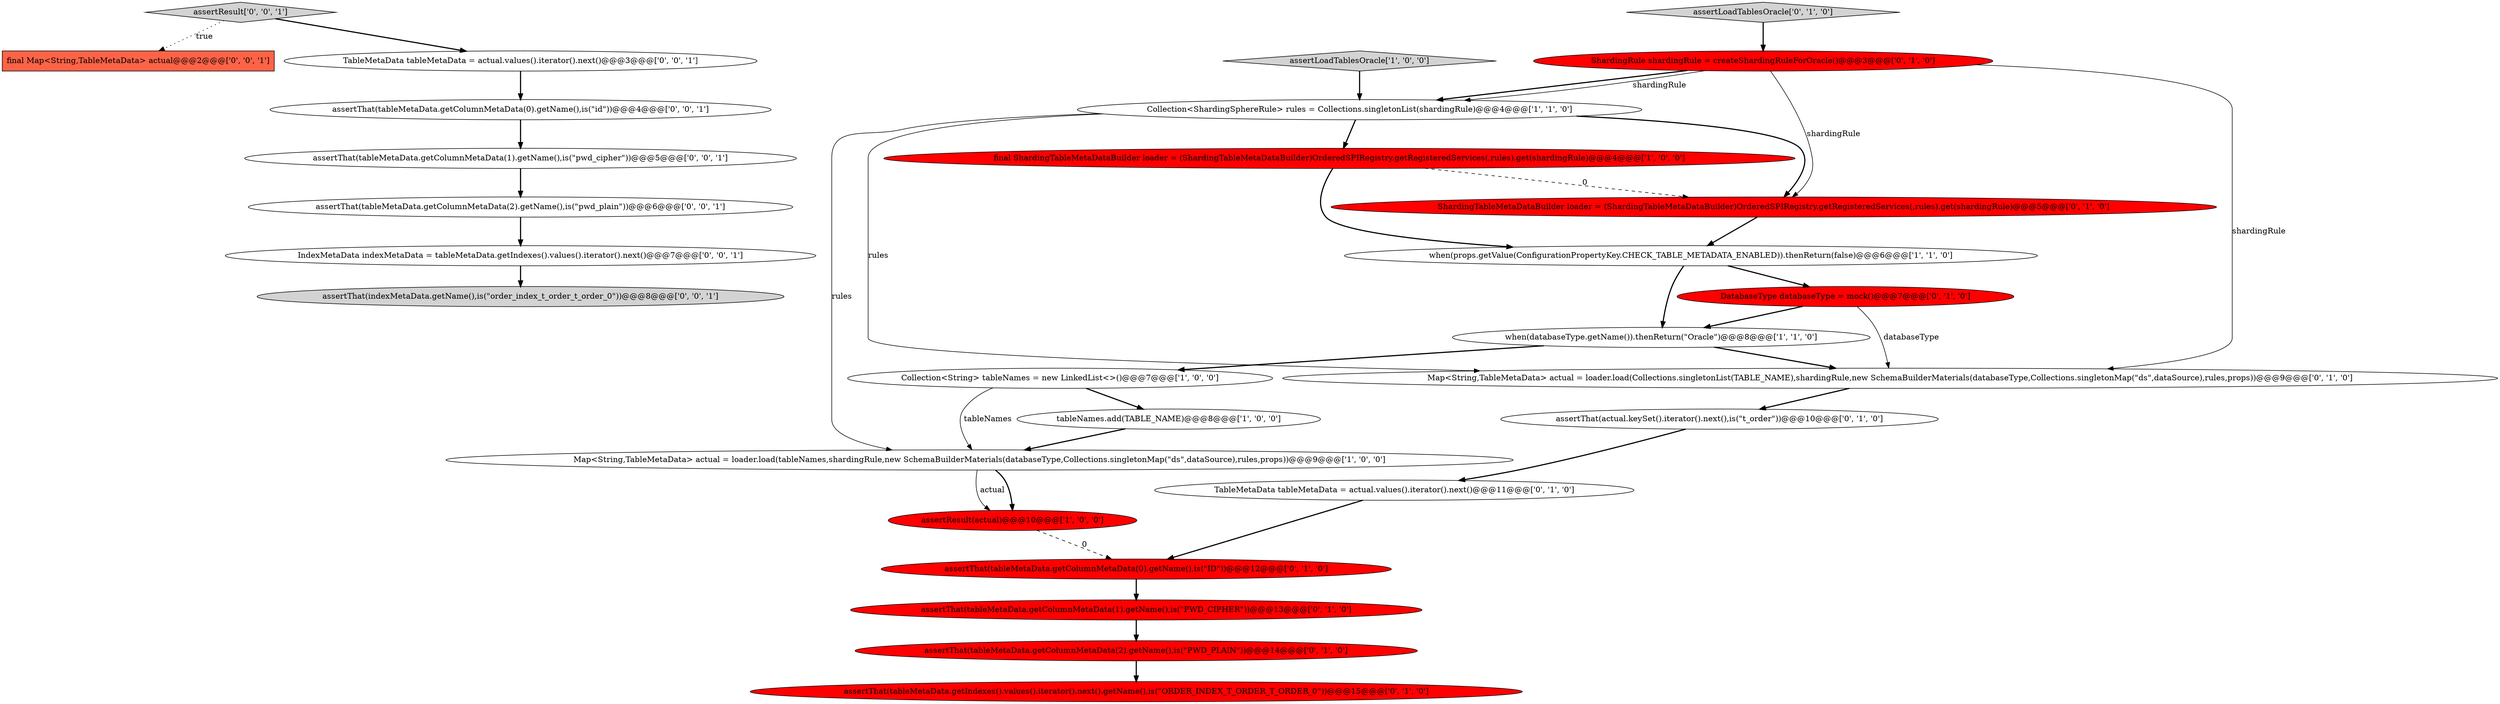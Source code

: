 digraph {
22 [style = filled, label = "assertThat(tableMetaData.getColumnMetaData(0).getName(),is(\"id\"))@@@4@@@['0', '0', '1']", fillcolor = white, shape = ellipse image = "AAA0AAABBB3BBB"];
7 [style = filled, label = "when(props.getValue(ConfigurationPropertyKey.CHECK_TABLE_METADATA_ENABLED)).thenReturn(false)@@@6@@@['1', '1', '0']", fillcolor = white, shape = ellipse image = "AAA0AAABBB1BBB"];
16 [style = filled, label = "Map<String,TableMetaData> actual = loader.load(Collections.singletonList(TABLE_NAME),shardingRule,new SchemaBuilderMaterials(databaseType,Collections.singletonMap(\"ds\",dataSource),rules,props))@@@9@@@['0', '1', '0']", fillcolor = white, shape = ellipse image = "AAA0AAABBB2BBB"];
4 [style = filled, label = "assertLoadTablesOracle['1', '0', '0']", fillcolor = lightgray, shape = diamond image = "AAA0AAABBB1BBB"];
5 [style = filled, label = "Collection<String> tableNames = new LinkedList<>()@@@7@@@['1', '0', '0']", fillcolor = white, shape = ellipse image = "AAA0AAABBB1BBB"];
19 [style = filled, label = "DatabaseType databaseType = mock()@@@7@@@['0', '1', '0']", fillcolor = red, shape = ellipse image = "AAA1AAABBB2BBB"];
8 [style = filled, label = "assertResult(actual)@@@10@@@['1', '0', '0']", fillcolor = red, shape = ellipse image = "AAA1AAABBB1BBB"];
15 [style = filled, label = "assertThat(tableMetaData.getIndexes().values().iterator().next().getName(),is(\"ORDER_INDEX_T_ORDER_T_ORDER_0\"))@@@15@@@['0', '1', '0']", fillcolor = red, shape = ellipse image = "AAA1AAABBB2BBB"];
24 [style = filled, label = "assertThat(indexMetaData.getName(),is(\"order_index_t_order_t_order_0\"))@@@8@@@['0', '0', '1']", fillcolor = lightgray, shape = ellipse image = "AAA0AAABBB3BBB"];
17 [style = filled, label = "TableMetaData tableMetaData = actual.values().iterator().next()@@@11@@@['0', '1', '0']", fillcolor = white, shape = ellipse image = "AAA0AAABBB2BBB"];
6 [style = filled, label = "Map<String,TableMetaData> actual = loader.load(tableNames,shardingRule,new SchemaBuilderMaterials(databaseType,Collections.singletonMap(\"ds\",dataSource),rules,props))@@@9@@@['1', '0', '0']", fillcolor = white, shape = ellipse image = "AAA0AAABBB1BBB"];
26 [style = filled, label = "final Map<String,TableMetaData> actual@@@2@@@['0', '0', '1']", fillcolor = tomato, shape = box image = "AAA0AAABBB3BBB"];
27 [style = filled, label = "assertThat(tableMetaData.getColumnMetaData(2).getName(),is(\"pwd_plain\"))@@@6@@@['0', '0', '1']", fillcolor = white, shape = ellipse image = "AAA0AAABBB3BBB"];
3 [style = filled, label = "when(databaseType.getName()).thenReturn(\"Oracle\")@@@8@@@['1', '1', '0']", fillcolor = white, shape = ellipse image = "AAA0AAABBB1BBB"];
9 [style = filled, label = "assertThat(tableMetaData.getColumnMetaData(0).getName(),is(\"ID\"))@@@12@@@['0', '1', '0']", fillcolor = red, shape = ellipse image = "AAA1AAABBB2BBB"];
13 [style = filled, label = "ShardingRule shardingRule = createShardingRuleForOracle()@@@3@@@['0', '1', '0']", fillcolor = red, shape = ellipse image = "AAA1AAABBB2BBB"];
12 [style = filled, label = "assertThat(actual.keySet().iterator().next(),is(\"t_order\"))@@@10@@@['0', '1', '0']", fillcolor = white, shape = ellipse image = "AAA0AAABBB2BBB"];
20 [style = filled, label = "assertThat(tableMetaData.getColumnMetaData(1).getName(),is(\"pwd_cipher\"))@@@5@@@['0', '0', '1']", fillcolor = white, shape = ellipse image = "AAA0AAABBB3BBB"];
2 [style = filled, label = "final ShardingTableMetaDataBuilder loader = (ShardingTableMetaDataBuilder)OrderedSPIRegistry.getRegisteredServices(,rules).get(shardingRule)@@@4@@@['1', '0', '0']", fillcolor = red, shape = ellipse image = "AAA1AAABBB1BBB"];
23 [style = filled, label = "assertResult['0', '0', '1']", fillcolor = lightgray, shape = diamond image = "AAA0AAABBB3BBB"];
11 [style = filled, label = "assertThat(tableMetaData.getColumnMetaData(1).getName(),is(\"PWD_CIPHER\"))@@@13@@@['0', '1', '0']", fillcolor = red, shape = ellipse image = "AAA1AAABBB2BBB"];
21 [style = filled, label = "IndexMetaData indexMetaData = tableMetaData.getIndexes().values().iterator().next()@@@7@@@['0', '0', '1']", fillcolor = white, shape = ellipse image = "AAA0AAABBB3BBB"];
1 [style = filled, label = "Collection<ShardingSphereRule> rules = Collections.singletonList(shardingRule)@@@4@@@['1', '1', '0']", fillcolor = white, shape = ellipse image = "AAA0AAABBB1BBB"];
10 [style = filled, label = "ShardingTableMetaDataBuilder loader = (ShardingTableMetaDataBuilder)OrderedSPIRegistry.getRegisteredServices(,rules).get(shardingRule)@@@5@@@['0', '1', '0']", fillcolor = red, shape = ellipse image = "AAA1AAABBB2BBB"];
18 [style = filled, label = "assertThat(tableMetaData.getColumnMetaData(2).getName(),is(\"PWD_PLAIN\"))@@@14@@@['0', '1', '0']", fillcolor = red, shape = ellipse image = "AAA1AAABBB2BBB"];
14 [style = filled, label = "assertLoadTablesOracle['0', '1', '0']", fillcolor = lightgray, shape = diamond image = "AAA0AAABBB2BBB"];
25 [style = filled, label = "TableMetaData tableMetaData = actual.values().iterator().next()@@@3@@@['0', '0', '1']", fillcolor = white, shape = ellipse image = "AAA0AAABBB3BBB"];
0 [style = filled, label = "tableNames.add(TABLE_NAME)@@@8@@@['1', '0', '0']", fillcolor = white, shape = ellipse image = "AAA0AAABBB1BBB"];
23->25 [style = bold, label=""];
13->10 [style = solid, label="shardingRule"];
9->11 [style = bold, label=""];
25->22 [style = bold, label=""];
0->6 [style = bold, label=""];
6->8 [style = solid, label="actual"];
19->16 [style = solid, label="databaseType"];
17->9 [style = bold, label=""];
12->17 [style = bold, label=""];
18->15 [style = bold, label=""];
21->24 [style = bold, label=""];
3->16 [style = bold, label=""];
10->7 [style = bold, label=""];
13->1 [style = bold, label=""];
11->18 [style = bold, label=""];
7->3 [style = bold, label=""];
2->10 [style = dashed, label="0"];
20->27 [style = bold, label=""];
5->6 [style = solid, label="tableNames"];
8->9 [style = dashed, label="0"];
3->5 [style = bold, label=""];
23->26 [style = dotted, label="true"];
5->0 [style = bold, label=""];
22->20 [style = bold, label=""];
6->8 [style = bold, label=""];
1->16 [style = solid, label="rules"];
1->2 [style = bold, label=""];
4->1 [style = bold, label=""];
2->7 [style = bold, label=""];
14->13 [style = bold, label=""];
1->10 [style = bold, label=""];
27->21 [style = bold, label=""];
7->19 [style = bold, label=""];
19->3 [style = bold, label=""];
16->12 [style = bold, label=""];
1->6 [style = solid, label="rules"];
13->16 [style = solid, label="shardingRule"];
13->1 [style = solid, label="shardingRule"];
}
